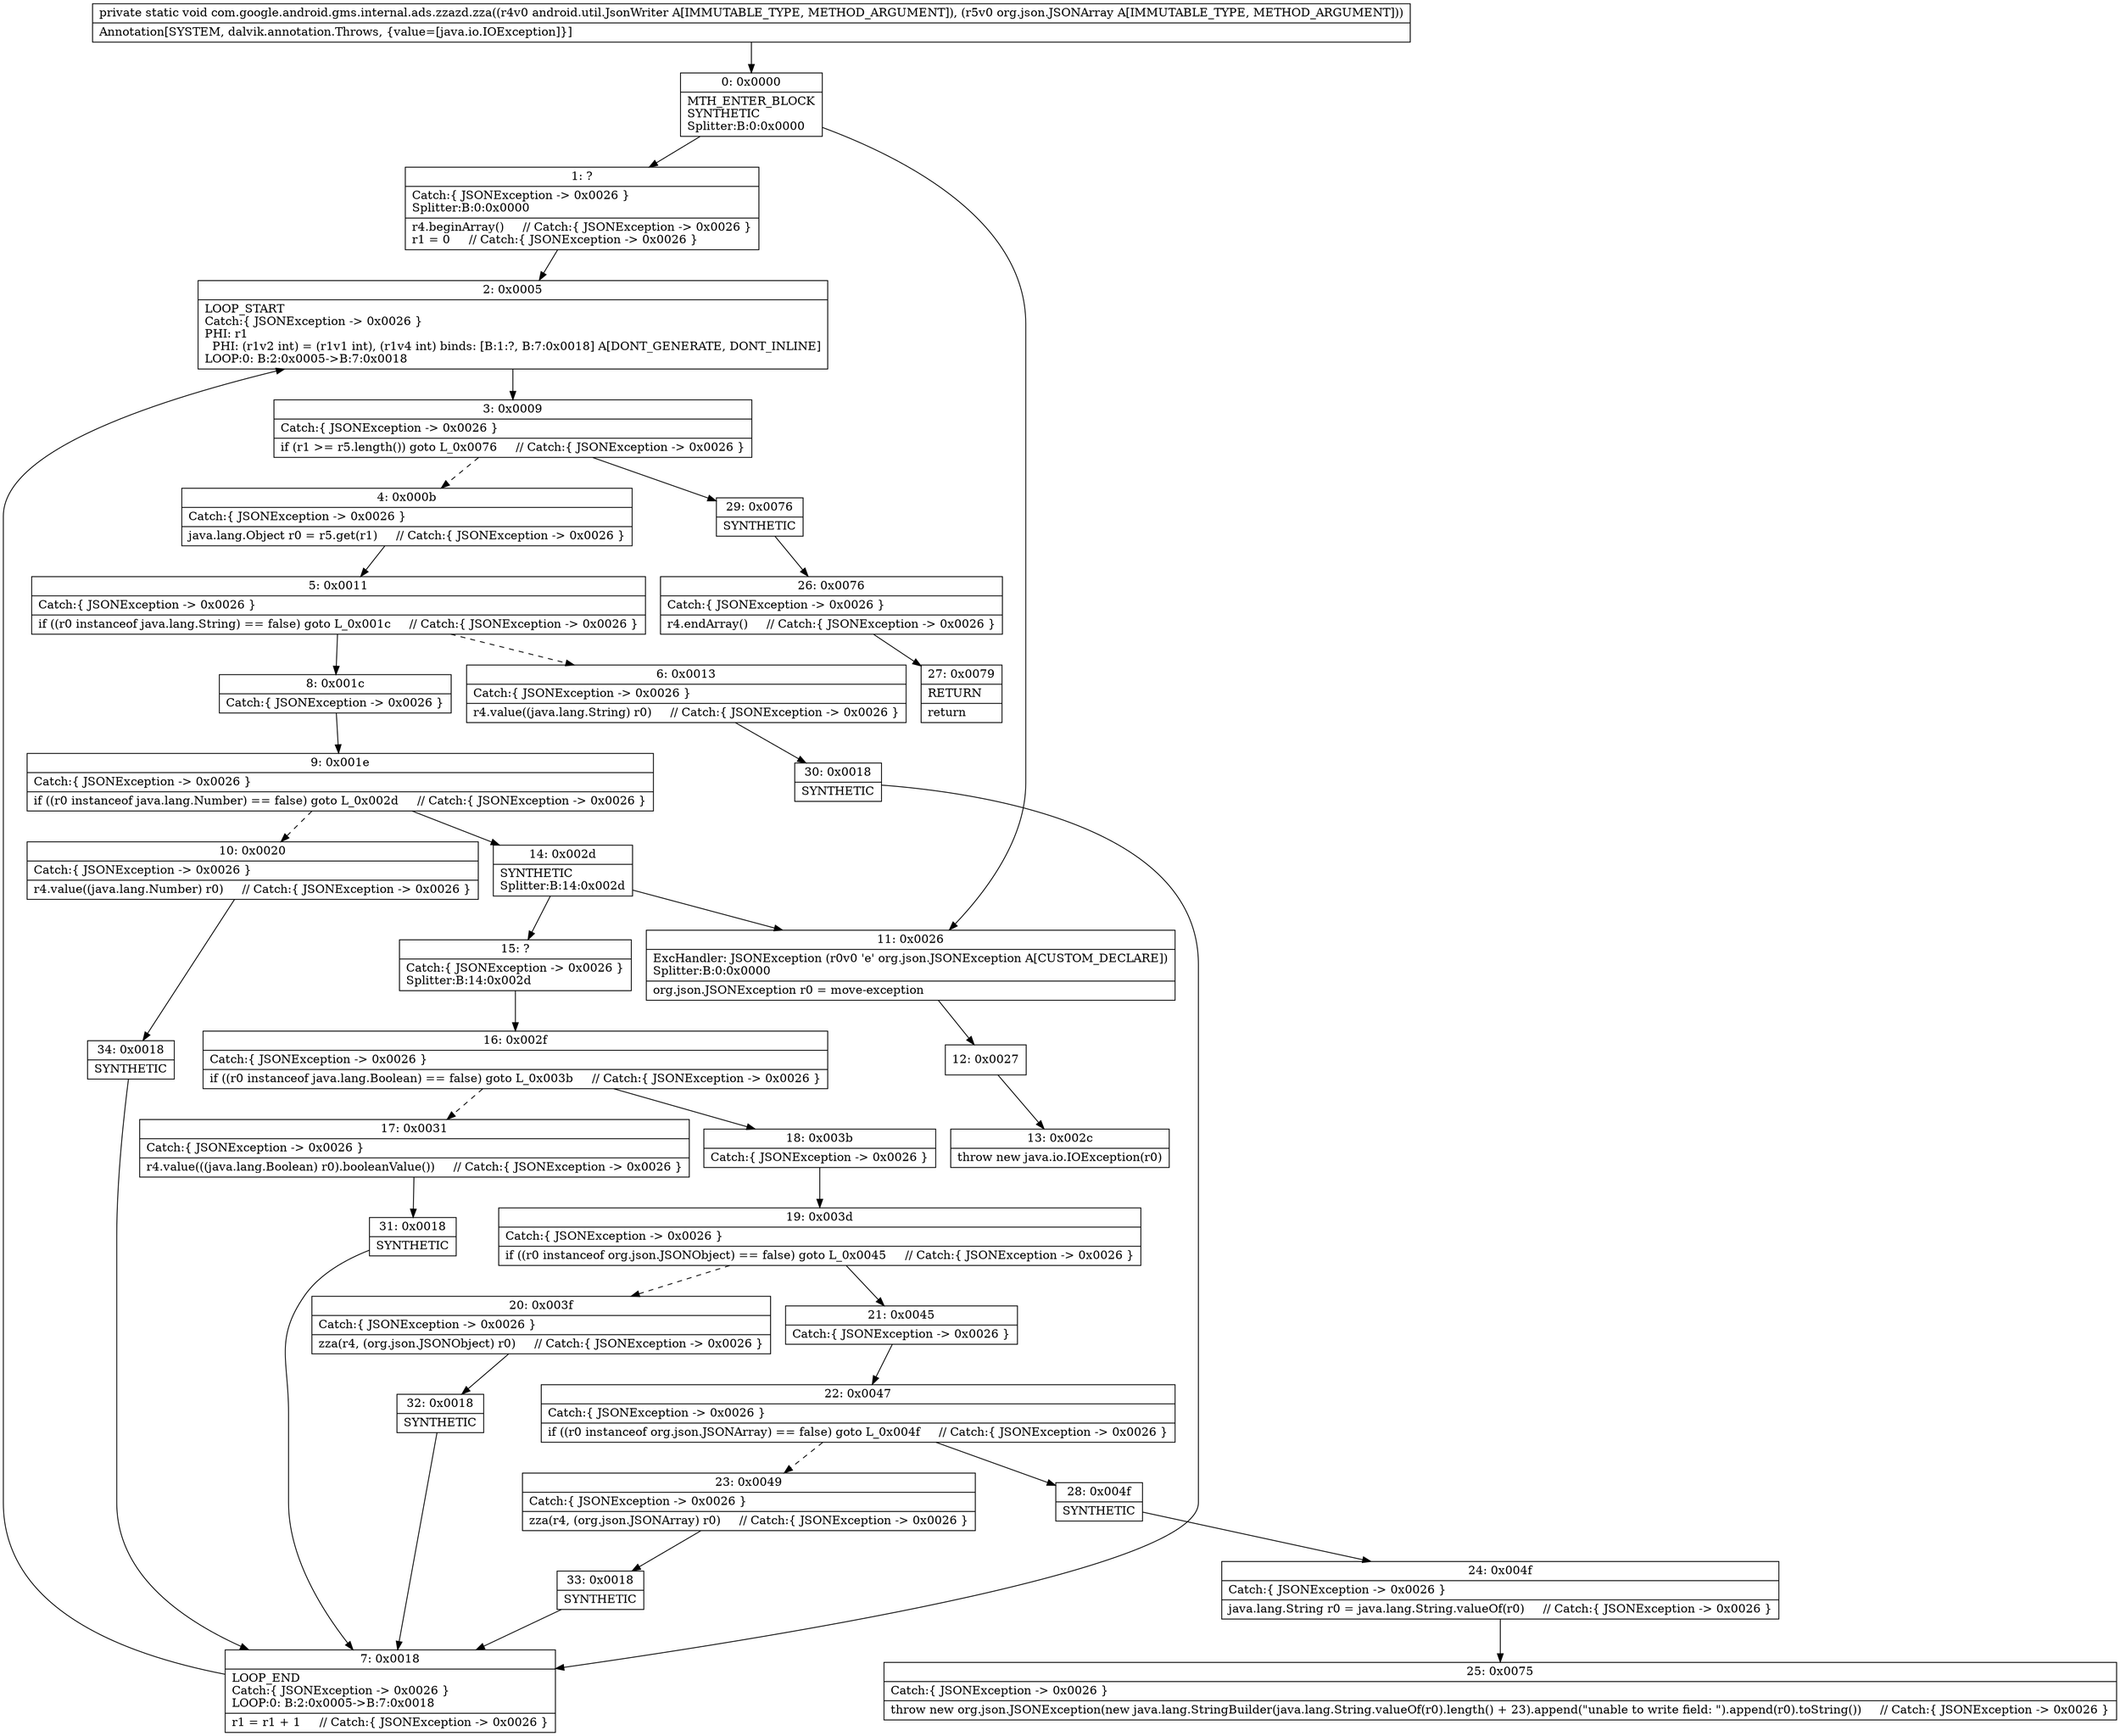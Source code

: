 digraph "CFG forcom.google.android.gms.internal.ads.zzazd.zza(Landroid\/util\/JsonWriter;Lorg\/json\/JSONArray;)V" {
Node_0 [shape=record,label="{0\:\ 0x0000|MTH_ENTER_BLOCK\lSYNTHETIC\lSplitter:B:0:0x0000\l}"];
Node_1 [shape=record,label="{1\:\ ?|Catch:\{ JSONException \-\> 0x0026 \}\lSplitter:B:0:0x0000\l|r4.beginArray()     \/\/ Catch:\{ JSONException \-\> 0x0026 \}\lr1 = 0     \/\/ Catch:\{ JSONException \-\> 0x0026 \}\l}"];
Node_2 [shape=record,label="{2\:\ 0x0005|LOOP_START\lCatch:\{ JSONException \-\> 0x0026 \}\lPHI: r1 \l  PHI: (r1v2 int) = (r1v1 int), (r1v4 int) binds: [B:1:?, B:7:0x0018] A[DONT_GENERATE, DONT_INLINE]\lLOOP:0: B:2:0x0005\-\>B:7:0x0018\l}"];
Node_3 [shape=record,label="{3\:\ 0x0009|Catch:\{ JSONException \-\> 0x0026 \}\l|if (r1 \>= r5.length()) goto L_0x0076     \/\/ Catch:\{ JSONException \-\> 0x0026 \}\l}"];
Node_4 [shape=record,label="{4\:\ 0x000b|Catch:\{ JSONException \-\> 0x0026 \}\l|java.lang.Object r0 = r5.get(r1)     \/\/ Catch:\{ JSONException \-\> 0x0026 \}\l}"];
Node_5 [shape=record,label="{5\:\ 0x0011|Catch:\{ JSONException \-\> 0x0026 \}\l|if ((r0 instanceof java.lang.String) == false) goto L_0x001c     \/\/ Catch:\{ JSONException \-\> 0x0026 \}\l}"];
Node_6 [shape=record,label="{6\:\ 0x0013|Catch:\{ JSONException \-\> 0x0026 \}\l|r4.value((java.lang.String) r0)     \/\/ Catch:\{ JSONException \-\> 0x0026 \}\l}"];
Node_7 [shape=record,label="{7\:\ 0x0018|LOOP_END\lCatch:\{ JSONException \-\> 0x0026 \}\lLOOP:0: B:2:0x0005\-\>B:7:0x0018\l|r1 = r1 + 1     \/\/ Catch:\{ JSONException \-\> 0x0026 \}\l}"];
Node_8 [shape=record,label="{8\:\ 0x001c|Catch:\{ JSONException \-\> 0x0026 \}\l}"];
Node_9 [shape=record,label="{9\:\ 0x001e|Catch:\{ JSONException \-\> 0x0026 \}\l|if ((r0 instanceof java.lang.Number) == false) goto L_0x002d     \/\/ Catch:\{ JSONException \-\> 0x0026 \}\l}"];
Node_10 [shape=record,label="{10\:\ 0x0020|Catch:\{ JSONException \-\> 0x0026 \}\l|r4.value((java.lang.Number) r0)     \/\/ Catch:\{ JSONException \-\> 0x0026 \}\l}"];
Node_11 [shape=record,label="{11\:\ 0x0026|ExcHandler: JSONException (r0v0 'e' org.json.JSONException A[CUSTOM_DECLARE])\lSplitter:B:0:0x0000\l|org.json.JSONException r0 = move\-exception\l}"];
Node_12 [shape=record,label="{12\:\ 0x0027}"];
Node_13 [shape=record,label="{13\:\ 0x002c|throw new java.io.IOException(r0)\l}"];
Node_14 [shape=record,label="{14\:\ 0x002d|SYNTHETIC\lSplitter:B:14:0x002d\l}"];
Node_15 [shape=record,label="{15\:\ ?|Catch:\{ JSONException \-\> 0x0026 \}\lSplitter:B:14:0x002d\l}"];
Node_16 [shape=record,label="{16\:\ 0x002f|Catch:\{ JSONException \-\> 0x0026 \}\l|if ((r0 instanceof java.lang.Boolean) == false) goto L_0x003b     \/\/ Catch:\{ JSONException \-\> 0x0026 \}\l}"];
Node_17 [shape=record,label="{17\:\ 0x0031|Catch:\{ JSONException \-\> 0x0026 \}\l|r4.value(((java.lang.Boolean) r0).booleanValue())     \/\/ Catch:\{ JSONException \-\> 0x0026 \}\l}"];
Node_18 [shape=record,label="{18\:\ 0x003b|Catch:\{ JSONException \-\> 0x0026 \}\l}"];
Node_19 [shape=record,label="{19\:\ 0x003d|Catch:\{ JSONException \-\> 0x0026 \}\l|if ((r0 instanceof org.json.JSONObject) == false) goto L_0x0045     \/\/ Catch:\{ JSONException \-\> 0x0026 \}\l}"];
Node_20 [shape=record,label="{20\:\ 0x003f|Catch:\{ JSONException \-\> 0x0026 \}\l|zza(r4, (org.json.JSONObject) r0)     \/\/ Catch:\{ JSONException \-\> 0x0026 \}\l}"];
Node_21 [shape=record,label="{21\:\ 0x0045|Catch:\{ JSONException \-\> 0x0026 \}\l}"];
Node_22 [shape=record,label="{22\:\ 0x0047|Catch:\{ JSONException \-\> 0x0026 \}\l|if ((r0 instanceof org.json.JSONArray) == false) goto L_0x004f     \/\/ Catch:\{ JSONException \-\> 0x0026 \}\l}"];
Node_23 [shape=record,label="{23\:\ 0x0049|Catch:\{ JSONException \-\> 0x0026 \}\l|zza(r4, (org.json.JSONArray) r0)     \/\/ Catch:\{ JSONException \-\> 0x0026 \}\l}"];
Node_24 [shape=record,label="{24\:\ 0x004f|Catch:\{ JSONException \-\> 0x0026 \}\l|java.lang.String r0 = java.lang.String.valueOf(r0)     \/\/ Catch:\{ JSONException \-\> 0x0026 \}\l}"];
Node_25 [shape=record,label="{25\:\ 0x0075|Catch:\{ JSONException \-\> 0x0026 \}\l|throw new org.json.JSONException(new java.lang.StringBuilder(java.lang.String.valueOf(r0).length() + 23).append(\"unable to write field: \").append(r0).toString())     \/\/ Catch:\{ JSONException \-\> 0x0026 \}\l}"];
Node_26 [shape=record,label="{26\:\ 0x0076|Catch:\{ JSONException \-\> 0x0026 \}\l|r4.endArray()     \/\/ Catch:\{ JSONException \-\> 0x0026 \}\l}"];
Node_27 [shape=record,label="{27\:\ 0x0079|RETURN\l|return\l}"];
Node_28 [shape=record,label="{28\:\ 0x004f|SYNTHETIC\l}"];
Node_29 [shape=record,label="{29\:\ 0x0076|SYNTHETIC\l}"];
Node_30 [shape=record,label="{30\:\ 0x0018|SYNTHETIC\l}"];
Node_31 [shape=record,label="{31\:\ 0x0018|SYNTHETIC\l}"];
Node_32 [shape=record,label="{32\:\ 0x0018|SYNTHETIC\l}"];
Node_33 [shape=record,label="{33\:\ 0x0018|SYNTHETIC\l}"];
Node_34 [shape=record,label="{34\:\ 0x0018|SYNTHETIC\l}"];
MethodNode[shape=record,label="{private static void com.google.android.gms.internal.ads.zzazd.zza((r4v0 android.util.JsonWriter A[IMMUTABLE_TYPE, METHOD_ARGUMENT]), (r5v0 org.json.JSONArray A[IMMUTABLE_TYPE, METHOD_ARGUMENT]))  | Annotation[SYSTEM, dalvik.annotation.Throws, \{value=[java.io.IOException]\}]\l}"];
MethodNode -> Node_0;
Node_0 -> Node_1;
Node_0 -> Node_11;
Node_1 -> Node_2;
Node_2 -> Node_3;
Node_3 -> Node_4[style=dashed];
Node_3 -> Node_29;
Node_4 -> Node_5;
Node_5 -> Node_6[style=dashed];
Node_5 -> Node_8;
Node_6 -> Node_30;
Node_7 -> Node_2;
Node_8 -> Node_9;
Node_9 -> Node_10[style=dashed];
Node_9 -> Node_14;
Node_10 -> Node_34;
Node_11 -> Node_12;
Node_12 -> Node_13;
Node_14 -> Node_15;
Node_14 -> Node_11;
Node_15 -> Node_16;
Node_16 -> Node_17[style=dashed];
Node_16 -> Node_18;
Node_17 -> Node_31;
Node_18 -> Node_19;
Node_19 -> Node_20[style=dashed];
Node_19 -> Node_21;
Node_20 -> Node_32;
Node_21 -> Node_22;
Node_22 -> Node_23[style=dashed];
Node_22 -> Node_28;
Node_23 -> Node_33;
Node_24 -> Node_25;
Node_26 -> Node_27;
Node_28 -> Node_24;
Node_29 -> Node_26;
Node_30 -> Node_7;
Node_31 -> Node_7;
Node_32 -> Node_7;
Node_33 -> Node_7;
Node_34 -> Node_7;
}

